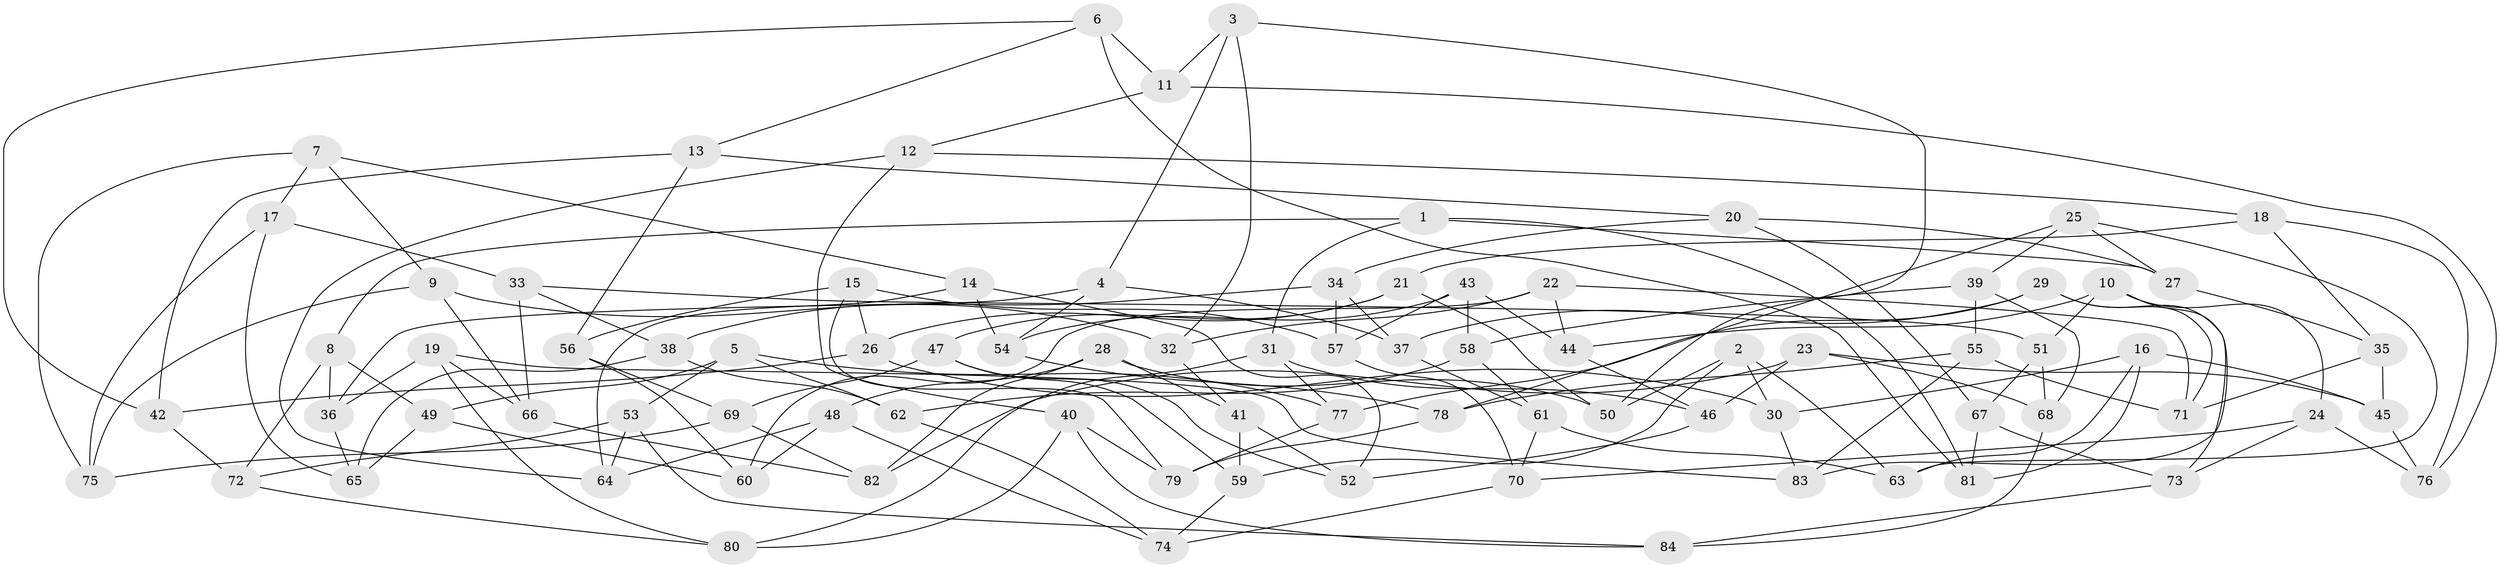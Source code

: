 // coarse degree distribution, {6: 0.56, 4: 0.36, 5: 0.08}
// Generated by graph-tools (version 1.1) at 2025/52/02/27/25 19:52:34]
// undirected, 84 vertices, 168 edges
graph export_dot {
graph [start="1"]
  node [color=gray90,style=filled];
  1;
  2;
  3;
  4;
  5;
  6;
  7;
  8;
  9;
  10;
  11;
  12;
  13;
  14;
  15;
  16;
  17;
  18;
  19;
  20;
  21;
  22;
  23;
  24;
  25;
  26;
  27;
  28;
  29;
  30;
  31;
  32;
  33;
  34;
  35;
  36;
  37;
  38;
  39;
  40;
  41;
  42;
  43;
  44;
  45;
  46;
  47;
  48;
  49;
  50;
  51;
  52;
  53;
  54;
  55;
  56;
  57;
  58;
  59;
  60;
  61;
  62;
  63;
  64;
  65;
  66;
  67;
  68;
  69;
  70;
  71;
  72;
  73;
  74;
  75;
  76;
  77;
  78;
  79;
  80;
  81;
  82;
  83;
  84;
  1 -- 27;
  1 -- 8;
  1 -- 31;
  1 -- 81;
  2 -- 63;
  2 -- 50;
  2 -- 59;
  2 -- 30;
  3 -- 50;
  3 -- 4;
  3 -- 32;
  3 -- 11;
  4 -- 36;
  4 -- 54;
  4 -- 37;
  5 -- 49;
  5 -- 77;
  5 -- 53;
  5 -- 62;
  6 -- 42;
  6 -- 13;
  6 -- 11;
  6 -- 81;
  7 -- 17;
  7 -- 9;
  7 -- 14;
  7 -- 75;
  8 -- 49;
  8 -- 72;
  8 -- 36;
  9 -- 66;
  9 -- 32;
  9 -- 75;
  10 -- 51;
  10 -- 24;
  10 -- 83;
  10 -- 44;
  11 -- 12;
  11 -- 76;
  12 -- 40;
  12 -- 18;
  12 -- 64;
  13 -- 56;
  13 -- 42;
  13 -- 20;
  14 -- 54;
  14 -- 64;
  14 -- 52;
  15 -- 79;
  15 -- 26;
  15 -- 57;
  15 -- 56;
  16 -- 45;
  16 -- 81;
  16 -- 30;
  16 -- 63;
  17 -- 33;
  17 -- 75;
  17 -- 65;
  18 -- 21;
  18 -- 76;
  18 -- 35;
  19 -- 83;
  19 -- 66;
  19 -- 80;
  19 -- 36;
  20 -- 34;
  20 -- 27;
  20 -- 67;
  21 -- 26;
  21 -- 47;
  21 -- 50;
  22 -- 71;
  22 -- 32;
  22 -- 60;
  22 -- 44;
  23 -- 45;
  23 -- 46;
  23 -- 68;
  23 -- 82;
  24 -- 73;
  24 -- 76;
  24 -- 70;
  25 -- 63;
  25 -- 39;
  25 -- 78;
  25 -- 27;
  26 -- 42;
  26 -- 30;
  27 -- 35;
  28 -- 48;
  28 -- 82;
  28 -- 41;
  28 -- 50;
  29 -- 71;
  29 -- 77;
  29 -- 73;
  29 -- 37;
  30 -- 83;
  31 -- 46;
  31 -- 77;
  31 -- 80;
  32 -- 41;
  33 -- 66;
  33 -- 51;
  33 -- 38;
  34 -- 37;
  34 -- 38;
  34 -- 57;
  35 -- 71;
  35 -- 45;
  36 -- 65;
  37 -- 61;
  38 -- 65;
  38 -- 62;
  39 -- 55;
  39 -- 58;
  39 -- 68;
  40 -- 80;
  40 -- 84;
  40 -- 79;
  41 -- 52;
  41 -- 59;
  42 -- 72;
  43 -- 58;
  43 -- 57;
  43 -- 54;
  43 -- 44;
  44 -- 46;
  45 -- 76;
  46 -- 52;
  47 -- 59;
  47 -- 52;
  47 -- 69;
  48 -- 60;
  48 -- 74;
  48 -- 64;
  49 -- 65;
  49 -- 60;
  51 -- 68;
  51 -- 67;
  53 -- 84;
  53 -- 64;
  53 -- 72;
  54 -- 78;
  55 -- 83;
  55 -- 78;
  55 -- 71;
  56 -- 60;
  56 -- 69;
  57 -- 70;
  58 -- 62;
  58 -- 61;
  59 -- 74;
  61 -- 70;
  61 -- 63;
  62 -- 74;
  66 -- 82;
  67 -- 73;
  67 -- 81;
  68 -- 84;
  69 -- 75;
  69 -- 82;
  70 -- 74;
  72 -- 80;
  73 -- 84;
  77 -- 79;
  78 -- 79;
}
